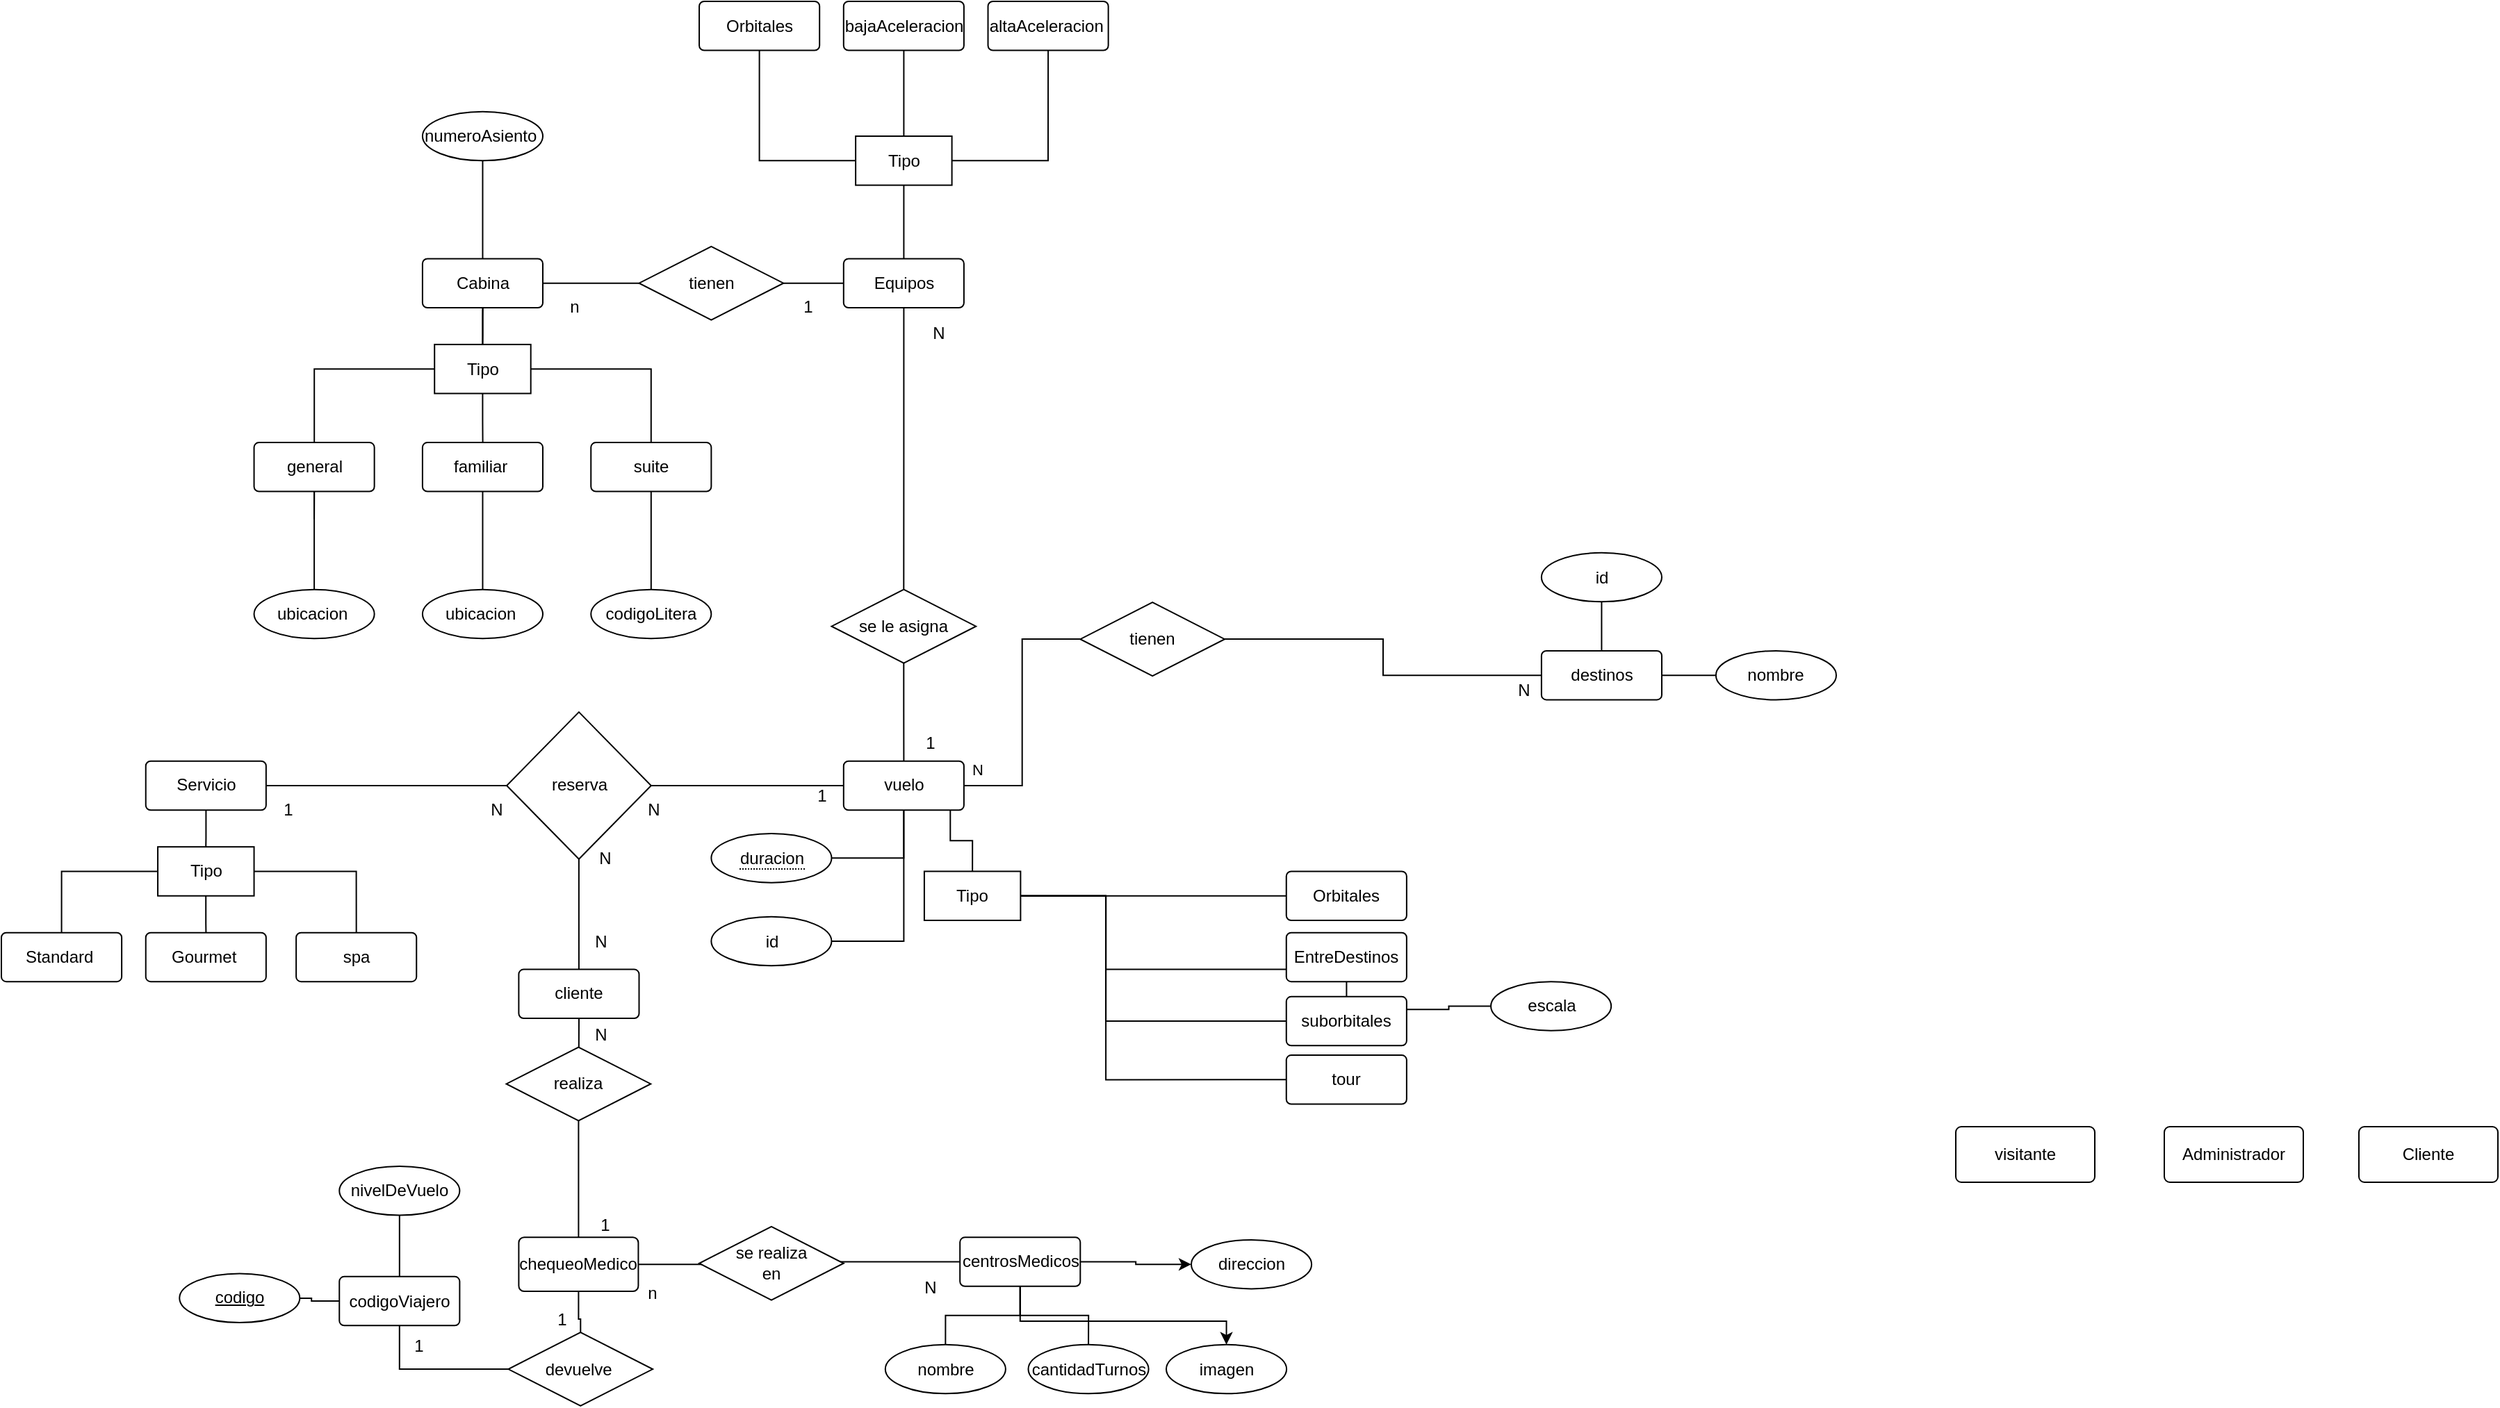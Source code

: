 <mxfile version="15.4.0" type="device" pages="2"><diagram id="vsHXQxv7kHNjlC5FjtWA" name="DER"><mxGraphModel dx="2786" dy="1916" grid="1" gridSize="10" guides="1" tooltips="1" connect="1" arrows="1" fold="1" page="1" pageScale="1" pageWidth="850" pageHeight="1100" math="0" shadow="0"><root><mxCell id="0"/><mxCell id="1" parent="0"/><mxCell id="ZgPAx6OOPj1dVpzJJ2Iv-147" value="" style="group" parent="1" vertex="1" connectable="0"><mxGeometry x="-1086" y="-1090" width="1320" height="1010.98" as="geometry"/></mxCell><mxCell id="GvcpjSRphl_7P4JvngsX-12" value="chequeoMedico" style="rounded=1;arcSize=10;whiteSpace=wrap;html=1;align=center;" parent="ZgPAx6OOPj1dVpzJJ2Iv-147" vertex="1"><mxGeometry x="372.2" y="889.639" width="86.013" height="38.906" as="geometry"/></mxCell><mxCell id="ZgPAx6OOPj1dVpzJJ2Iv-111" style="edgeStyle=orthogonalEdgeStyle;rounded=0;orthogonalLoop=1;jettySize=auto;html=1;entryX=1;entryY=0.5;entryDx=0;entryDy=0;endArrow=none;endFill=0;" parent="ZgPAx6OOPj1dVpzJJ2Iv-147" source="GvcpjSRphl_7P4JvngsX-13" target="GvcpjSRphl_7P4JvngsX-12" edge="1"><mxGeometry y="62.365" as="geometry"/></mxCell><mxCell id="FrlxWMnYt9ofsfjpKhjb-3" style="edgeStyle=orthogonalEdgeStyle;rounded=0;orthogonalLoop=1;jettySize=auto;html=1;entryX=0;entryY=0.5;entryDx=0;entryDy=0;" edge="1" parent="ZgPAx6OOPj1dVpzJJ2Iv-147" source="GvcpjSRphl_7P4JvngsX-13" target="FrlxWMnYt9ofsfjpKhjb-2"><mxGeometry relative="1" as="geometry"/></mxCell><mxCell id="FrlxWMnYt9ofsfjpKhjb-4" style="edgeStyle=orthogonalEdgeStyle;rounded=0;orthogonalLoop=1;jettySize=auto;html=1;entryX=0.5;entryY=0;entryDx=0;entryDy=0;" edge="1" parent="ZgPAx6OOPj1dVpzJJ2Iv-147" source="GvcpjSRphl_7P4JvngsX-13" target="FrlxWMnYt9ofsfjpKhjb-1"><mxGeometry relative="1" as="geometry"><Array as="points"><mxPoint x="733" y="950"/><mxPoint x="881" y="950"/></Array></mxGeometry></mxCell><mxCell id="GvcpjSRphl_7P4JvngsX-13" value="centrosMedicos" style="rounded=1;arcSize=10;whiteSpace=wrap;html=1;align=center;" parent="ZgPAx6OOPj1dVpzJJ2Iv-147" vertex="1"><mxGeometry x="689.604" y="889.635" width="86.557" height="35.28" as="geometry"/></mxCell><mxCell id="GvcpjSRphl_7P4JvngsX-53" value="" style="group" parent="ZgPAx6OOPj1dVpzJJ2Iv-147" vertex="1" connectable="0"><mxGeometry x="445.77" y="299.879" width="434.257" height="211.679" as="geometry"/></mxCell><mxCell id="ZgPAx6OOPj1dVpzJJ2Iv-71" value="se le asigna" style="shape=rhombus;perimeter=rhombusPerimeter;whiteSpace=wrap;html=1;align=center;" parent="GvcpjSRphl_7P4JvngsX-53" vertex="1"><mxGeometry x="151.475" y="123.48" width="103.869" height="52.92" as="geometry"/></mxCell><mxCell id="ZgPAx6OOPj1dVpzJJ2Iv-43" value="tienen" style="shape=rhombus;perimeter=rhombusPerimeter;whiteSpace=wrap;html=1;align=center;" parent="GvcpjSRphl_7P4JvngsX-53" vertex="1"><mxGeometry x="330.388" y="132.727" width="103.869" height="52.92" as="geometry"/></mxCell><mxCell id="GvcpjSRphl_7P4JvngsX-65" value="" style="group" parent="ZgPAx6OOPj1dVpzJJ2Iv-147" vertex="1" connectable="0"><mxGeometry x="181.77" y="185.219" width="380.852" height="167.579" as="geometry"/></mxCell><mxCell id="GvcpjSRphl_7P4JvngsX-54" value="Cabina" style="rounded=1;arcSize=10;whiteSpace=wrap;html=1;align=center;" parent="GvcpjSRphl_7P4JvngsX-65" vertex="1"><mxGeometry x="121.18" width="86.557" height="35.28" as="geometry"/></mxCell><mxCell id="GvcpjSRphl_7P4JvngsX-55" value="suite" style="rounded=1;arcSize=10;whiteSpace=wrap;html=1;align=center;" parent="GvcpjSRphl_7P4JvngsX-65" vertex="1"><mxGeometry x="242.361" y="132.3" width="86.557" height="35.28" as="geometry"/></mxCell><mxCell id="GvcpjSRphl_7P4JvngsX-56" value="familiar&amp;nbsp;" style="rounded=1;arcSize=10;whiteSpace=wrap;html=1;align=center;" parent="GvcpjSRphl_7P4JvngsX-65" vertex="1"><mxGeometry x="121.18" y="132.3" width="86.557" height="35.28" as="geometry"/></mxCell><mxCell id="GvcpjSRphl_7P4JvngsX-57" value="general" style="rounded=1;arcSize=10;whiteSpace=wrap;html=1;align=center;" parent="GvcpjSRphl_7P4JvngsX-65" vertex="1"><mxGeometry y="132.3" width="86.557" height="35.28" as="geometry"/></mxCell><mxCell id="GvcpjSRphl_7P4JvngsX-62" style="edgeStyle=orthogonalEdgeStyle;rounded=0;orthogonalLoop=1;jettySize=auto;html=1;endArrow=none;endFill=0;" parent="GvcpjSRphl_7P4JvngsX-65" source="GvcpjSRphl_7P4JvngsX-60" target="GvcpjSRphl_7P4JvngsX-55" edge="1"><mxGeometry relative="1" as="geometry"/></mxCell><mxCell id="GvcpjSRphl_7P4JvngsX-63" value="" style="edgeStyle=orthogonalEdgeStyle;rounded=0;orthogonalLoop=1;jettySize=auto;html=1;endArrow=none;endFill=0;" parent="GvcpjSRphl_7P4JvngsX-65" source="GvcpjSRphl_7P4JvngsX-60" target="GvcpjSRphl_7P4JvngsX-56" edge="1"><mxGeometry relative="1" as="geometry"/></mxCell><mxCell id="GvcpjSRphl_7P4JvngsX-64" style="edgeStyle=orthogonalEdgeStyle;rounded=0;orthogonalLoop=1;jettySize=auto;html=1;endArrow=none;endFill=0;" parent="GvcpjSRphl_7P4JvngsX-65" source="GvcpjSRphl_7P4JvngsX-60" target="GvcpjSRphl_7P4JvngsX-57" edge="1"><mxGeometry relative="1" as="geometry"/></mxCell><mxCell id="ZgPAx6OOPj1dVpzJJ2Iv-63" value="" style="edgeStyle=orthogonalEdgeStyle;rounded=0;orthogonalLoop=1;jettySize=auto;html=1;endArrow=none;endFill=0;" parent="GvcpjSRphl_7P4JvngsX-65" source="GvcpjSRphl_7P4JvngsX-60" target="GvcpjSRphl_7P4JvngsX-54" edge="1"><mxGeometry relative="1" as="geometry"/></mxCell><mxCell id="GvcpjSRphl_7P4JvngsX-60" value="Tipo" style="whiteSpace=wrap;html=1;align=center;" parent="GvcpjSRphl_7P4JvngsX-65" vertex="1"><mxGeometry x="129.836" y="61.74" width="69.246" height="35.28" as="geometry"/></mxCell><mxCell id="GvcpjSRphl_7P4JvngsX-61" value="" style="edgeStyle=orthogonalEdgeStyle;rounded=0;orthogonalLoop=1;jettySize=auto;html=1;endArrow=none;endFill=0;" parent="GvcpjSRphl_7P4JvngsX-65" source="GvcpjSRphl_7P4JvngsX-54" target="GvcpjSRphl_7P4JvngsX-60" edge="1"><mxGeometry relative="1" as="geometry"/></mxCell><mxCell id="ZgPAx6OOPj1dVpzJJ2Iv-55" style="edgeStyle=orthogonalEdgeStyle;rounded=0;orthogonalLoop=1;jettySize=auto;html=1;exitX=0.5;exitY=1;exitDx=0;exitDy=0;endArrow=none;endFill=0;" parent="GvcpjSRphl_7P4JvngsX-65" source="GvcpjSRphl_7P4JvngsX-57" target="GvcpjSRphl_7P4JvngsX-57" edge="1"><mxGeometry relative="1" as="geometry"/></mxCell><mxCell id="ZgPAx6OOPj1dVpzJJ2Iv-116" value="" style="edgeStyle=orthogonalEdgeStyle;rounded=0;orthogonalLoop=1;jettySize=auto;html=1;endArrow=none;endFill=0;" parent="GvcpjSRphl_7P4JvngsX-65" source="ZgPAx6OOPj1dVpzJJ2Iv-53" target="GvcpjSRphl_7P4JvngsX-54" edge="1"><mxGeometry relative="1" as="geometry"/></mxCell><mxCell id="ZgPAx6OOPj1dVpzJJ2Iv-53" value="tienen" style="shape=rhombus;perimeter=rhombusPerimeter;whiteSpace=wrap;html=1;align=center;" parent="GvcpjSRphl_7P4JvngsX-65" vertex="1"><mxGeometry x="276.984" y="-8.82" width="103.869" height="52.92" as="geometry"/></mxCell><mxCell id="GvcpjSRphl_7P4JvngsX-79" value="" style="group" parent="ZgPAx6OOPj1dVpzJJ2Iv-147" vertex="1" connectable="0"><mxGeometry y="546.838" width="298.623" height="158.759" as="geometry"/></mxCell><mxCell id="GvcpjSRphl_7P4JvngsX-72" value="spa" style="rounded=1;arcSize=10;whiteSpace=wrap;html=1;align=center;" parent="GvcpjSRphl_7P4JvngsX-79" vertex="1"><mxGeometry x="212.066" y="123.48" width="86.557" height="35.28" as="geometry"/></mxCell><mxCell id="GvcpjSRphl_7P4JvngsX-78" value="" style="group" parent="GvcpjSRphl_7P4JvngsX-79" vertex="1" connectable="0"><mxGeometry width="190.426" height="158.759" as="geometry"/></mxCell><mxCell id="GvcpjSRphl_7P4JvngsX-69" value="Servicio" style="rounded=1;arcSize=10;whiteSpace=wrap;html=1;align=center;" parent="GvcpjSRphl_7P4JvngsX-78" vertex="1"><mxGeometry x="103.869" width="86.557" height="35.28" as="geometry"/></mxCell><mxCell id="GvcpjSRphl_7P4JvngsX-70" value="Standard&amp;nbsp;" style="rounded=1;arcSize=10;whiteSpace=wrap;html=1;align=center;" parent="GvcpjSRphl_7P4JvngsX-78" vertex="1"><mxGeometry y="123.48" width="86.557" height="35.28" as="geometry"/></mxCell><mxCell id="GvcpjSRphl_7P4JvngsX-71" value="Gourmet&amp;nbsp;" style="rounded=1;arcSize=10;whiteSpace=wrap;html=1;align=center;" parent="GvcpjSRphl_7P4JvngsX-78" vertex="1"><mxGeometry x="103.869" y="123.48" width="86.557" height="35.28" as="geometry"/></mxCell><mxCell id="GvcpjSRphl_7P4JvngsX-75" value="" style="edgeStyle=orthogonalEdgeStyle;rounded=0;orthogonalLoop=1;jettySize=auto;html=1;endArrow=none;endFill=0;" parent="GvcpjSRphl_7P4JvngsX-78" source="GvcpjSRphl_7P4JvngsX-73" target="GvcpjSRphl_7P4JvngsX-71" edge="1"><mxGeometry relative="1" as="geometry"/></mxCell><mxCell id="GvcpjSRphl_7P4JvngsX-77" style="edgeStyle=orthogonalEdgeStyle;rounded=0;orthogonalLoop=1;jettySize=auto;html=1;entryX=0.5;entryY=0;entryDx=0;entryDy=0;endArrow=none;endFill=0;" parent="GvcpjSRphl_7P4JvngsX-78" source="GvcpjSRphl_7P4JvngsX-73" target="GvcpjSRphl_7P4JvngsX-70" edge="1"><mxGeometry relative="1" as="geometry"/></mxCell><mxCell id="GvcpjSRphl_7P4JvngsX-73" value="Tipo" style="whiteSpace=wrap;html=1;align=center;" parent="GvcpjSRphl_7P4JvngsX-78" vertex="1"><mxGeometry x="112.525" y="61.74" width="69.246" height="35.28" as="geometry"/></mxCell><mxCell id="GvcpjSRphl_7P4JvngsX-74" value="" style="edgeStyle=orthogonalEdgeStyle;rounded=0;orthogonalLoop=1;jettySize=auto;html=1;endArrow=none;endFill=0;" parent="GvcpjSRphl_7P4JvngsX-78" source="GvcpjSRphl_7P4JvngsX-69" target="GvcpjSRphl_7P4JvngsX-73" edge="1"><mxGeometry relative="1" as="geometry"/></mxCell><mxCell id="GvcpjSRphl_7P4JvngsX-76" style="edgeStyle=orthogonalEdgeStyle;rounded=0;orthogonalLoop=1;jettySize=auto;html=1;entryX=0.5;entryY=0;entryDx=0;entryDy=0;endArrow=none;endFill=0;" parent="GvcpjSRphl_7P4JvngsX-79" source="GvcpjSRphl_7P4JvngsX-73" target="GvcpjSRphl_7P4JvngsX-72" edge="1"><mxGeometry relative="1" as="geometry"/></mxCell><mxCell id="ZgPAx6OOPj1dVpzJJ2Iv-5" value="cliente" style="rounded=1;arcSize=10;whiteSpace=wrap;html=1;align=center;" parent="ZgPAx6OOPj1dVpzJJ2Iv-147" vertex="1"><mxGeometry x="372.197" y="696.779" width="86.557" height="35.28" as="geometry"/></mxCell><mxCell id="ZgPAx6OOPj1dVpzJJ2Iv-39" value="" style="edgeStyle=orthogonalEdgeStyle;rounded=0;orthogonalLoop=1;jettySize=auto;html=1;endArrow=none;endFill=0;" parent="ZgPAx6OOPj1dVpzJJ2Iv-147" source="GvcpjSRphl_7P4JvngsX-12" target="ZgPAx6OOPj1dVpzJJ2Iv-5" edge="1"><mxGeometry as="geometry"/></mxCell><mxCell id="ZgPAx6OOPj1dVpzJJ2Iv-13" value="se realiza&lt;br&gt;en" style="shape=rhombus;perimeter=rhombusPerimeter;whiteSpace=wrap;html=1;align=center;" parent="ZgPAx6OOPj1dVpzJJ2Iv-147" vertex="1"><mxGeometry x="502.03" y="881.911" width="103.869" height="52.92" as="geometry"/></mxCell><mxCell id="ZgPAx6OOPj1dVpzJJ2Iv-21" value="codigoViajero" style="rounded=1;arcSize=10;whiteSpace=wrap;html=1;align=center;" parent="ZgPAx6OOPj1dVpzJJ2Iv-147" vertex="1"><mxGeometry x="243.13" y="917.901" width="86.557" height="35.28" as="geometry"/></mxCell><mxCell id="ZgPAx6OOPj1dVpzJJ2Iv-30" value="" style="edgeStyle=orthogonalEdgeStyle;rounded=0;orthogonalLoop=1;jettySize=auto;html=1;endArrow=none;endFill=0;" parent="ZgPAx6OOPj1dVpzJJ2Iv-147" source="ZgPAx6OOPj1dVpzJJ2Iv-22" target="ZgPAx6OOPj1dVpzJJ2Iv-21" edge="1"><mxGeometry y="62.365" as="geometry"/></mxCell><mxCell id="ZgPAx6OOPj1dVpzJJ2Iv-22" value="devuelve&amp;nbsp;" style="shape=rhombus;perimeter=rhombusPerimeter;whiteSpace=wrap;html=1;align=center;" parent="ZgPAx6OOPj1dVpzJJ2Iv-147" vertex="1"><mxGeometry x="364.701" y="958.06" width="103.869" height="52.92" as="geometry"/></mxCell><mxCell id="ZgPAx6OOPj1dVpzJJ2Iv-31" value="" style="edgeStyle=orthogonalEdgeStyle;rounded=0;orthogonalLoop=1;jettySize=auto;html=1;endArrow=none;endFill=0;" parent="ZgPAx6OOPj1dVpzJJ2Iv-147" source="GvcpjSRphl_7P4JvngsX-12" target="ZgPAx6OOPj1dVpzJJ2Iv-22" edge="1"><mxGeometry y="62.365" as="geometry"/></mxCell><mxCell id="ZgPAx6OOPj1dVpzJJ2Iv-23" value="codigo" style="ellipse;whiteSpace=wrap;html=1;align=center;fontStyle=4;" parent="ZgPAx6OOPj1dVpzJJ2Iv-147" vertex="1"><mxGeometry x="128.112" y="915.776" width="86.557" height="35.28" as="geometry"/></mxCell><mxCell id="ZgPAx6OOPj1dVpzJJ2Iv-25" value="" style="edgeStyle=orthogonalEdgeStyle;rounded=0;orthogonalLoop=1;jettySize=auto;html=1;endArrow=none;endFill=0;" parent="ZgPAx6OOPj1dVpzJJ2Iv-147" source="ZgPAx6OOPj1dVpzJJ2Iv-21" target="ZgPAx6OOPj1dVpzJJ2Iv-23" edge="1"><mxGeometry y="62.365" as="geometry"/></mxCell><mxCell id="ZgPAx6OOPj1dVpzJJ2Iv-24" value="nivelDeVuelo" style="ellipse;whiteSpace=wrap;html=1;align=center;" parent="ZgPAx6OOPj1dVpzJJ2Iv-147" vertex="1"><mxGeometry x="243.13" y="838.523" width="86.557" height="35.28" as="geometry"/></mxCell><mxCell id="ZgPAx6OOPj1dVpzJJ2Iv-26" value="" style="edgeStyle=orthogonalEdgeStyle;rounded=0;orthogonalLoop=1;jettySize=auto;html=1;endArrow=none;endFill=0;" parent="ZgPAx6OOPj1dVpzJJ2Iv-147" source="ZgPAx6OOPj1dVpzJJ2Iv-21" target="ZgPAx6OOPj1dVpzJJ2Iv-24" edge="1"><mxGeometry y="62.365" as="geometry"/></mxCell><mxCell id="ZgPAx6OOPj1dVpzJJ2Iv-27" value="cantidadTurnos" style="ellipse;whiteSpace=wrap;html=1;align=center;" parent="ZgPAx6OOPj1dVpzJJ2Iv-147" vertex="1"><mxGeometry x="738.755" y="966.884" width="86.557" height="35.28" as="geometry"/></mxCell><mxCell id="FrlxWMnYt9ofsfjpKhjb-1" value="imagen" style="ellipse;whiteSpace=wrap;html=1;align=center;" vertex="1" parent="ZgPAx6OOPj1dVpzJJ2Iv-147"><mxGeometry x="838.005" y="966.884" width="86.557" height="35.28" as="geometry"/></mxCell><mxCell id="ZgPAx6OOPj1dVpzJJ2Iv-109" value="" style="edgeStyle=orthogonalEdgeStyle;rounded=0;orthogonalLoop=1;jettySize=auto;html=1;endArrow=none;endFill=0;" parent="ZgPAx6OOPj1dVpzJJ2Iv-147" source="GvcpjSRphl_7P4JvngsX-13" target="ZgPAx6OOPj1dVpzJJ2Iv-27" edge="1"><mxGeometry x="31.766" y="118.356" as="geometry"/></mxCell><mxCell id="ZgPAx6OOPj1dVpzJJ2Iv-29" style="edgeStyle=orthogonalEdgeStyle;rounded=0;orthogonalLoop=1;jettySize=auto;html=1;exitX=0.5;exitY=1;exitDx=0;exitDy=0;endArrow=none;endFill=0;" parent="ZgPAx6OOPj1dVpzJJ2Iv-147" edge="1"><mxGeometry x="31.766" y="118.356" as="geometry"><mxPoint x="819.438" y="850.414" as="sourcePoint"/><mxPoint x="819.438" y="850.414" as="targetPoint"/></mxGeometry></mxCell><mxCell id="ZgPAx6OOPj1dVpzJJ2Iv-36" value="escala" style="ellipse;whiteSpace=wrap;html=1;align=center;" parent="ZgPAx6OOPj1dVpzJJ2Iv-147" vertex="1"><mxGeometry x="1071.534" y="705.602" width="86.557" height="35.28" as="geometry"/></mxCell><mxCell id="ZgPAx6OOPj1dVpzJJ2Iv-40" value="destinos" style="rounded=1;arcSize=10;whiteSpace=wrap;html=1;align=center;" parent="ZgPAx6OOPj1dVpzJJ2Iv-147" vertex="1"><mxGeometry x="1107.934" y="467.458" width="86.557" height="35.28" as="geometry"/></mxCell><mxCell id="ZgPAx6OOPj1dVpzJJ2Iv-46" value="" style="edgeStyle=orthogonalEdgeStyle;rounded=0;orthogonalLoop=1;jettySize=auto;html=1;endArrow=none;endFill=0;" parent="ZgPAx6OOPj1dVpzJJ2Iv-147" source="ZgPAx6OOPj1dVpzJJ2Iv-41" target="ZgPAx6OOPj1dVpzJJ2Iv-40" edge="1"><mxGeometry as="geometry"/></mxCell><mxCell id="ZgPAx6OOPj1dVpzJJ2Iv-41" value="id" style="ellipse;whiteSpace=wrap;html=1;align=center;" parent="ZgPAx6OOPj1dVpzJJ2Iv-147" vertex="1"><mxGeometry x="1107.934" y="396.899" width="86.557" height="35.28" as="geometry"/></mxCell><mxCell id="ZgPAx6OOPj1dVpzJJ2Iv-42" value="nombre" style="ellipse;whiteSpace=wrap;html=1;align=center;" parent="ZgPAx6OOPj1dVpzJJ2Iv-147" vertex="1"><mxGeometry x="1233.443" y="467.458" width="86.557" height="35.28" as="geometry"/></mxCell><mxCell id="ZgPAx6OOPj1dVpzJJ2Iv-45" value="" style="edgeStyle=orthogonalEdgeStyle;rounded=0;orthogonalLoop=1;jettySize=auto;html=1;endArrow=none;endFill=0;" parent="ZgPAx6OOPj1dVpzJJ2Iv-147" source="ZgPAx6OOPj1dVpzJJ2Iv-40" target="ZgPAx6OOPj1dVpzJJ2Iv-42" edge="1"><mxGeometry as="geometry"/></mxCell><mxCell id="ZgPAx6OOPj1dVpzJJ2Iv-44" value="" style="edgeStyle=orthogonalEdgeStyle;rounded=0;orthogonalLoop=1;jettySize=auto;html=1;endArrow=none;endFill=0;" parent="ZgPAx6OOPj1dVpzJJ2Iv-147" source="ZgPAx6OOPj1dVpzJJ2Iv-43" target="ZgPAx6OOPj1dVpzJJ2Iv-40" edge="1"><mxGeometry as="geometry"/></mxCell><mxCell id="ZgPAx6OOPj1dVpzJJ2Iv-50" value="id" style="ellipse;whiteSpace=wrap;html=1;align=center;" parent="ZgPAx6OOPj1dVpzJJ2Iv-147" vertex="1"><mxGeometry x="510.682" y="658.903" width="86.557" height="35.28" as="geometry"/></mxCell><mxCell id="ZgPAx6OOPj1dVpzJJ2Iv-54" value="" style="edgeStyle=orthogonalEdgeStyle;rounded=0;orthogonalLoop=1;jettySize=auto;html=1;entryX=1;entryY=0.5;entryDx=0;entryDy=0;endArrow=none;endFill=0;" parent="ZgPAx6OOPj1dVpzJJ2Iv-147" source="GvcpjSRphl_7P4JvngsX-19" target="ZgPAx6OOPj1dVpzJJ2Iv-53" edge="1"><mxGeometry as="geometry"><mxPoint x="385.18" y="582.118" as="sourcePoint"/><mxPoint x="73.574" y="582.118" as="targetPoint"/></mxGeometry></mxCell><mxCell id="ZgPAx6OOPj1dVpzJJ2Iv-58" value="" style="edgeStyle=orthogonalEdgeStyle;rounded=0;orthogonalLoop=1;jettySize=auto;html=1;endArrow=none;endFill=0;" parent="ZgPAx6OOPj1dVpzJJ2Iv-147" source="ZgPAx6OOPj1dVpzJJ2Iv-57" target="GvcpjSRphl_7P4JvngsX-57" edge="1"><mxGeometry as="geometry"/></mxCell><mxCell id="ZgPAx6OOPj1dVpzJJ2Iv-57" value="ubicacion&amp;nbsp;" style="ellipse;whiteSpace=wrap;html=1;align=center;" parent="ZgPAx6OOPj1dVpzJJ2Iv-147" vertex="1"><mxGeometry x="181.77" y="423.359" width="86.557" height="35.28" as="geometry"/></mxCell><mxCell id="ZgPAx6OOPj1dVpzJJ2Iv-59" value="ubicacion&amp;nbsp;" style="ellipse;whiteSpace=wrap;html=1;align=center;" parent="ZgPAx6OOPj1dVpzJJ2Iv-147" vertex="1"><mxGeometry x="302.951" y="423.359" width="86.557" height="35.28" as="geometry"/></mxCell><mxCell id="ZgPAx6OOPj1dVpzJJ2Iv-60" value="" style="edgeStyle=orthogonalEdgeStyle;rounded=0;orthogonalLoop=1;jettySize=auto;html=1;endArrow=none;endFill=0;" parent="ZgPAx6OOPj1dVpzJJ2Iv-147" source="GvcpjSRphl_7P4JvngsX-56" target="ZgPAx6OOPj1dVpzJJ2Iv-59" edge="1"><mxGeometry as="geometry"/></mxCell><mxCell id="ZgPAx6OOPj1dVpzJJ2Iv-61" value="codigoLitera" style="ellipse;whiteSpace=wrap;html=1;align=center;" parent="ZgPAx6OOPj1dVpzJJ2Iv-147" vertex="1"><mxGeometry x="424.131" y="423.359" width="86.557" height="35.28" as="geometry"/></mxCell><mxCell id="ZgPAx6OOPj1dVpzJJ2Iv-62" value="" style="edgeStyle=orthogonalEdgeStyle;rounded=0;orthogonalLoop=1;jettySize=auto;html=1;endArrow=none;endFill=0;" parent="ZgPAx6OOPj1dVpzJJ2Iv-147" source="GvcpjSRphl_7P4JvngsX-55" target="ZgPAx6OOPj1dVpzJJ2Iv-61" edge="1"><mxGeometry as="geometry"/></mxCell><mxCell id="ZgPAx6OOPj1dVpzJJ2Iv-64" value="numeroAsiento&amp;nbsp;" style="ellipse;whiteSpace=wrap;html=1;align=center;" parent="ZgPAx6OOPj1dVpzJJ2Iv-147" vertex="1"><mxGeometry x="302.951" y="79.38" width="86.557" height="35.28" as="geometry"/></mxCell><mxCell id="ZgPAx6OOPj1dVpzJJ2Iv-65" value="" style="edgeStyle=orthogonalEdgeStyle;rounded=0;orthogonalLoop=1;jettySize=auto;html=1;endArrow=none;endFill=0;" parent="ZgPAx6OOPj1dVpzJJ2Iv-147" source="GvcpjSRphl_7P4JvngsX-54" target="ZgPAx6OOPj1dVpzJJ2Iv-64" edge="1"><mxGeometry as="geometry"/></mxCell><mxCell id="ZgPAx6OOPj1dVpzJJ2Iv-107" style="edgeStyle=orthogonalEdgeStyle;rounded=0;orthogonalLoop=1;jettySize=auto;html=1;endArrow=none;endFill=0;" parent="ZgPAx6OOPj1dVpzJJ2Iv-147" source="ZgPAx6OOPj1dVpzJJ2Iv-68" target="GvcpjSRphl_7P4JvngsX-69" edge="1"><mxGeometry as="geometry"/></mxCell><mxCell id="ZgPAx6OOPj1dVpzJJ2Iv-112" style="edgeStyle=orthogonalEdgeStyle;rounded=0;orthogonalLoop=1;jettySize=auto;html=1;entryX=0.5;entryY=0;entryDx=0;entryDy=0;endArrow=none;endFill=0;" parent="ZgPAx6OOPj1dVpzJJ2Iv-147" source="ZgPAx6OOPj1dVpzJJ2Iv-68" target="ZgPAx6OOPj1dVpzJJ2Iv-5" edge="1"><mxGeometry as="geometry"/></mxCell><mxCell id="ZgPAx6OOPj1dVpzJJ2Iv-68" value="reserva" style="shape=rhombus;perimeter=rhombusPerimeter;whiteSpace=wrap;html=1;align=center;rotation=0;" parent="ZgPAx6OOPj1dVpzJJ2Iv-147" vertex="1"><mxGeometry x="363.541" y="511.558" width="103.869" height="105.84" as="geometry"/></mxCell><mxCell id="ZgPAx6OOPj1dVpzJJ2Iv-48" value="&lt;span style=&quot;border-bottom: 1px dotted&quot;&gt;duracion&lt;/span&gt;" style="ellipse;whiteSpace=wrap;html=1;align=center;" parent="ZgPAx6OOPj1dVpzJJ2Iv-147" vertex="1"><mxGeometry x="510.688" y="599.047" width="86.557" height="35.28" as="geometry"/></mxCell><mxCell id="GvcpjSRphl_7P4JvngsX-3" value="EntreDestinos" style="rounded=1;arcSize=10;whiteSpace=wrap;html=1;align=center;" parent="ZgPAx6OOPj1dVpzJJ2Iv-147" vertex="1"><mxGeometry x="924.386" y="670.322" width="86.557" height="35.28" as="geometry"/></mxCell><mxCell id="ZgPAx6OOPj1dVpzJJ2Iv-91" value="" style="edgeStyle=orthogonalEdgeStyle;rounded=0;orthogonalLoop=1;jettySize=auto;html=1;endArrow=none;endFill=0;" parent="ZgPAx6OOPj1dVpzJJ2Iv-147" source="ZgPAx6OOPj1dVpzJJ2Iv-36" target="GvcpjSRphl_7P4JvngsX-3" edge="1"><mxGeometry x="-140.269" y="79.384" as="geometry"/></mxCell><mxCell id="GvcpjSRphl_7P4JvngsX-4" value="suborbitales" style="rounded=1;arcSize=10;whiteSpace=wrap;html=1;align=center;" parent="ZgPAx6OOPj1dVpzJJ2Iv-147" vertex="1"><mxGeometry x="924.386" y="716.397" width="86.557" height="35.28" as="geometry"/></mxCell><mxCell id="GvcpjSRphl_7P4JvngsX-5" value="Orbitales" style="rounded=1;arcSize=10;whiteSpace=wrap;html=1;align=center;" parent="ZgPAx6OOPj1dVpzJJ2Iv-147" vertex="1"><mxGeometry x="924.386" y="626.222" width="86.557" height="35.28" as="geometry"/></mxCell><mxCell id="ZgPAx6OOPj1dVpzJJ2Iv-105" style="edgeStyle=orthogonalEdgeStyle;rounded=0;orthogonalLoop=1;jettySize=auto;html=1;entryX=1;entryY=0.5;entryDx=0;entryDy=0;endArrow=none;endFill=0;" parent="ZgPAx6OOPj1dVpzJJ2Iv-147" source="GvcpjSRphl_7P4JvngsX-8" target="ZgPAx6OOPj1dVpzJJ2Iv-68" edge="1"><mxGeometry as="geometry"/></mxCell><mxCell id="GvcpjSRphl_7P4JvngsX-8" value="vuelo" style="rounded=1;arcSize=10;whiteSpace=wrap;html=1;align=center;" parent="ZgPAx6OOPj1dVpzJJ2Iv-147" vertex="1"><mxGeometry x="605.902" y="546.838" width="86.557" height="35.28" as="geometry"/></mxCell><mxCell id="ZgPAx6OOPj1dVpzJJ2Iv-92" style="edgeStyle=orthogonalEdgeStyle;rounded=0;orthogonalLoop=1;jettySize=auto;html=1;entryX=0;entryY=0.5;entryDx=0;entryDy=0;endArrow=none;endFill=0;" parent="ZgPAx6OOPj1dVpzJJ2Iv-147" source="GvcpjSRphl_7P4JvngsX-50" target="GvcpjSRphl_7P4JvngsX-4" edge="1"><mxGeometry x="-140.269" y="79.384" as="geometry"><Array as="points"><mxPoint x="794.55" y="733.826"/></Array></mxGeometry></mxCell><mxCell id="ZgPAx6OOPj1dVpzJJ2Iv-93" value="" style="edgeStyle=orthogonalEdgeStyle;rounded=0;orthogonalLoop=1;jettySize=auto;html=1;endArrow=none;endFill=0;" parent="ZgPAx6OOPj1dVpzJJ2Iv-147" source="GvcpjSRphl_7P4JvngsX-50" target="GvcpjSRphl_7P4JvngsX-5" edge="1"><mxGeometry x="-140.269" y="79.384" as="geometry"/></mxCell><mxCell id="GvcpjSRphl_7P4JvngsX-50" value="Tipo" style="whiteSpace=wrap;html=1;align=center;" parent="ZgPAx6OOPj1dVpzJJ2Iv-147" vertex="1"><mxGeometry x="663.946" y="626.222" width="69.246" height="35.28" as="geometry"/></mxCell><mxCell id="GvcpjSRphl_7P4JvngsX-46" style="edgeStyle=orthogonalEdgeStyle;rounded=0;orthogonalLoop=1;jettySize=auto;html=1;endArrow=none;endFill=0;startArrow=none;" parent="ZgPAx6OOPj1dVpzJJ2Iv-147" source="GvcpjSRphl_7P4JvngsX-50" target="GvcpjSRphl_7P4JvngsX-3" edge="1"><mxGeometry x="560.845" y="546.842" as="geometry"><mxPoint x="725.304" y="582.122" as="sourcePoint"/><Array as="points"><mxPoint x="794.55" y="696.782"/></Array></mxGeometry></mxCell><mxCell id="ZgPAx6OOPj1dVpzJJ2Iv-139" style="edgeStyle=orthogonalEdgeStyle;rounded=0;orthogonalLoop=1;jettySize=auto;html=1;entryX=0.5;entryY=1;entryDx=0;entryDy=0;endArrow=none;endFill=0;" parent="ZgPAx6OOPj1dVpzJJ2Iv-147" source="ZgPAx6OOPj1dVpzJJ2Iv-50" target="GvcpjSRphl_7P4JvngsX-8" edge="1"><mxGeometry relative="1" as="geometry"><Array as="points"><mxPoint x="648.98" y="676.539"/></Array></mxGeometry></mxCell><mxCell id="ZgPAx6OOPj1dVpzJJ2Iv-89" value="" style="edgeStyle=orthogonalEdgeStyle;rounded=0;orthogonalLoop=1;jettySize=auto;html=1;endArrow=none;endFill=0;" parent="ZgPAx6OOPj1dVpzJJ2Iv-147" source="ZgPAx6OOPj1dVpzJJ2Iv-71" target="GvcpjSRphl_7P4JvngsX-8" edge="1"><mxGeometry as="geometry"/></mxCell><mxCell id="ZgPAx6OOPj1dVpzJJ2Iv-97" value="tour" style="rounded=1;arcSize=10;whiteSpace=wrap;html=1;align=center;" parent="ZgPAx6OOPj1dVpzJJ2Iv-147" vertex="1"><mxGeometry x="924.386" y="758.521" width="86.557" height="35.28" as="geometry"/></mxCell><mxCell id="ZgPAx6OOPj1dVpzJJ2Iv-98" style="edgeStyle=orthogonalEdgeStyle;rounded=0;orthogonalLoop=1;jettySize=auto;html=1;entryX=0;entryY=0.5;entryDx=0;entryDy=0;endArrow=none;endFill=0;" parent="ZgPAx6OOPj1dVpzJJ2Iv-147" source="GvcpjSRphl_7P4JvngsX-50" target="ZgPAx6OOPj1dVpzJJ2Iv-97" edge="1"><mxGeometry x="-140.269" y="79.384" as="geometry"><Array as="points"><mxPoint x="794.55" y="776.161"/></Array></mxGeometry></mxCell><mxCell id="GvcpjSRphl_7P4JvngsX-19" value="Equipos" style="rounded=1;arcSize=10;whiteSpace=wrap;html=1;align=center;" parent="ZgPAx6OOPj1dVpzJJ2Iv-147" vertex="1"><mxGeometry x="605.902" y="185.219" width="86.557" height="35.28" as="geometry"/></mxCell><mxCell id="ZgPAx6OOPj1dVpzJJ2Iv-88" value="" style="edgeStyle=orthogonalEdgeStyle;rounded=0;orthogonalLoop=1;jettySize=auto;html=1;endArrow=none;endFill=0;" parent="ZgPAx6OOPj1dVpzJJ2Iv-147" source="GvcpjSRphl_7P4JvngsX-19" target="ZgPAx6OOPj1dVpzJJ2Iv-71" edge="1"><mxGeometry as="geometry"/></mxCell><mxCell id="GvcpjSRphl_7P4JvngsX-22" value="altaAceleracion&amp;nbsp;" style="rounded=1;arcSize=10;whiteSpace=wrap;html=1;align=center;" parent="ZgPAx6OOPj1dVpzJJ2Iv-147" vertex="1"><mxGeometry x="709.77" width="86.557" height="35.28" as="geometry"/></mxCell><mxCell id="GvcpjSRphl_7P4JvngsX-20" value="Orbitales" style="rounded=1;arcSize=10;whiteSpace=wrap;html=1;align=center;" parent="ZgPAx6OOPj1dVpzJJ2Iv-147" vertex="1"><mxGeometry x="502.033" width="86.557" height="35.28" as="geometry"/></mxCell><mxCell id="GvcpjSRphl_7P4JvngsX-21" value="bajaAceleracion" style="rounded=1;arcSize=10;whiteSpace=wrap;html=1;align=center;" parent="ZgPAx6OOPj1dVpzJJ2Iv-147" vertex="1"><mxGeometry x="605.902" width="86.557" height="35.28" as="geometry"/></mxCell><mxCell id="ZgPAx6OOPj1dVpzJJ2Iv-75" style="edgeStyle=orthogonalEdgeStyle;rounded=0;orthogonalLoop=1;jettySize=auto;html=1;entryX=0.5;entryY=1;entryDx=0;entryDy=0;endArrow=none;endFill=0;" parent="ZgPAx6OOPj1dVpzJJ2Iv-147" source="GvcpjSRphl_7P4JvngsX-42" target="GvcpjSRphl_7P4JvngsX-22" edge="1"><mxGeometry as="geometry"/></mxCell><mxCell id="ZgPAx6OOPj1dVpzJJ2Iv-77" style="edgeStyle=orthogonalEdgeStyle;rounded=0;orthogonalLoop=1;jettySize=auto;html=1;entryX=0.5;entryY=1;entryDx=0;entryDy=0;endArrow=none;endFill=0;" parent="ZgPAx6OOPj1dVpzJJ2Iv-147" source="GvcpjSRphl_7P4JvngsX-42" target="GvcpjSRphl_7P4JvngsX-20" edge="1"><mxGeometry as="geometry"/></mxCell><mxCell id="GvcpjSRphl_7P4JvngsX-42" value="Tipo" style="whiteSpace=wrap;html=1;align=center;" parent="ZgPAx6OOPj1dVpzJJ2Iv-147" vertex="1"><mxGeometry x="614.557" y="97.02" width="69.246" height="35.28" as="geometry"/></mxCell><mxCell id="ZgPAx6OOPj1dVpzJJ2Iv-114" value="" style="edgeStyle=orthogonalEdgeStyle;rounded=0;orthogonalLoop=1;jettySize=auto;html=1;endArrow=none;endFill=0;" parent="ZgPAx6OOPj1dVpzJJ2Iv-147" source="GvcpjSRphl_7P4JvngsX-21" target="GvcpjSRphl_7P4JvngsX-42" edge="1"><mxGeometry as="geometry"/></mxCell><mxCell id="ZgPAx6OOPj1dVpzJJ2Iv-73" value="" style="edgeStyle=orthogonalEdgeStyle;rounded=0;orthogonalLoop=1;jettySize=auto;html=1;endArrow=none;endFill=0;" parent="ZgPAx6OOPj1dVpzJJ2Iv-147" source="GvcpjSRphl_7P4JvngsX-19" target="GvcpjSRphl_7P4JvngsX-42" edge="1"><mxGeometry as="geometry"/></mxCell><mxCell id="ZgPAx6OOPj1dVpzJJ2Iv-117" value="N" style="text;html=1;align=center;verticalAlign=middle;resizable=0;points=[];autosize=1;strokeColor=none;fillColor=none;" parent="ZgPAx6OOPj1dVpzJJ2Iv-147" vertex="1"><mxGeometry x="458.756" y="571.885" width="20" height="20" as="geometry"/></mxCell><mxCell id="ZgPAx6OOPj1dVpzJJ2Iv-118" value="N" style="text;html=1;align=center;verticalAlign=middle;resizable=0;points=[];autosize=1;strokeColor=none;fillColor=none;" parent="ZgPAx6OOPj1dVpzJJ2Iv-147" vertex="1"><mxGeometry x="424.128" y="607.16" width="20" height="20" as="geometry"/></mxCell><mxCell id="ZgPAx6OOPj1dVpzJJ2Iv-119" value="N" style="text;html=1;align=center;verticalAlign=middle;resizable=0;points=[];autosize=1;strokeColor=none;fillColor=none;" parent="ZgPAx6OOPj1dVpzJJ2Iv-147" vertex="1"><mxGeometry x="345.998" y="571.723" width="20" height="20" as="geometry"/></mxCell><mxCell id="ZgPAx6OOPj1dVpzJJ2Iv-120" value="1" style="text;html=1;align=center;verticalAlign=middle;resizable=0;points=[];autosize=1;strokeColor=none;fillColor=none;" parent="ZgPAx6OOPj1dVpzJJ2Iv-147" vertex="1"><mxGeometry x="196.377" y="571.723" width="20" height="20" as="geometry"/></mxCell><mxCell id="ZgPAx6OOPj1dVpzJJ2Iv-121" value="1" style="text;html=1;align=center;verticalAlign=middle;resizable=0;points=[];autosize=1;strokeColor=none;fillColor=none;" parent="ZgPAx6OOPj1dVpzJJ2Iv-147" vertex="1"><mxGeometry x="579.78" y="562.194" width="20" height="20" as="geometry"/></mxCell><mxCell id="ZgPAx6OOPj1dVpzJJ2Iv-122" value="1" style="text;html=1;align=center;verticalAlign=middle;resizable=0;points=[];autosize=1;strokeColor=none;fillColor=none;" parent="ZgPAx6OOPj1dVpzJJ2Iv-147" vertex="1"><mxGeometry x="657.835" y="524.079" width="20" height="20" as="geometry"/></mxCell><mxCell id="ZgPAx6OOPj1dVpzJJ2Iv-123" value="N" style="text;html=1;align=center;verticalAlign=middle;resizable=0;points=[];autosize=1;strokeColor=none;fillColor=none;" parent="ZgPAx6OOPj1dVpzJJ2Iv-147" vertex="1"><mxGeometry x="663.942" y="228.689" width="20" height="20" as="geometry"/></mxCell><mxCell id="ZgPAx6OOPj1dVpzJJ2Iv-126" value="1" style="text;html=1;align=center;verticalAlign=middle;resizable=0;points=[];autosize=1;strokeColor=none;fillColor=none;" parent="ZgPAx6OOPj1dVpzJJ2Iv-147" vertex="1"><mxGeometry x="570.429" y="209.632" width="20" height="20" as="geometry"/></mxCell><mxCell id="ZgPAx6OOPj1dVpzJJ2Iv-127" value="n" style="text;html=1;align=center;verticalAlign=middle;resizable=0;points=[];autosize=1;strokeColor=none;fillColor=none;" parent="ZgPAx6OOPj1dVpzJJ2Iv-147" vertex="1"><mxGeometry x="402.105" y="209.632" width="20" height="20" as="geometry"/></mxCell><mxCell id="ZgPAx6OOPj1dVpzJJ2Iv-128" value="N" style="text;html=1;align=center;verticalAlign=middle;resizable=0;points=[];autosize=1;strokeColor=none;fillColor=none;" parent="ZgPAx6OOPj1dVpzJJ2Iv-147" vertex="1"><mxGeometry x="420.808" y="667.01" width="20" height="20" as="geometry"/></mxCell><mxCell id="ZgPAx6OOPj1dVpzJJ2Iv-129" value="N" style="text;html=1;align=center;verticalAlign=middle;resizable=0;points=[];autosize=1;strokeColor=none;fillColor=none;" parent="ZgPAx6OOPj1dVpzJJ2Iv-147" vertex="1"><mxGeometry x="420.808" y="733.711" width="20" height="20" as="geometry"/></mxCell><mxCell id="ZgPAx6OOPj1dVpzJJ2Iv-130" value="1" style="text;html=1;align=center;verticalAlign=middle;resizable=0;points=[];autosize=1;strokeColor=none;fillColor=none;" parent="ZgPAx6OOPj1dVpzJJ2Iv-147" vertex="1"><mxGeometry x="424.128" y="870.582" width="20" height="20" as="geometry"/></mxCell><mxCell id="ZgPAx6OOPj1dVpzJJ2Iv-132" value="realiza" style="shape=rhombus;perimeter=rhombusPerimeter;whiteSpace=wrap;html=1;align=center;" parent="ZgPAx6OOPj1dVpzJJ2Iv-147" vertex="1"><mxGeometry x="363.27" y="752.769" width="103.869" height="52.92" as="geometry"/></mxCell><mxCell id="ZgPAx6OOPj1dVpzJJ2Iv-133" value="1" style="text;html=1;align=center;verticalAlign=middle;resizable=0;points=[];autosize=1;strokeColor=none;fillColor=none;" parent="ZgPAx6OOPj1dVpzJJ2Iv-147" vertex="1"><mxGeometry x="392.754" y="939.007" width="20" height="20" as="geometry"/></mxCell><mxCell id="ZgPAx6OOPj1dVpzJJ2Iv-134" value="1" style="text;html=1;align=center;verticalAlign=middle;resizable=0;points=[];autosize=1;strokeColor=none;fillColor=none;" parent="ZgPAx6OOPj1dVpzJJ2Iv-147" vertex="1"><mxGeometry x="289.89" y="958.065" width="20" height="20" as="geometry"/></mxCell><mxCell id="ZgPAx6OOPj1dVpzJJ2Iv-135" value="n" style="text;html=1;align=center;verticalAlign=middle;resizable=0;points=[];autosize=1;strokeColor=none;fillColor=none;" parent="ZgPAx6OOPj1dVpzJJ2Iv-147" vertex="1"><mxGeometry x="458.213" y="919.95" width="20" height="20" as="geometry"/></mxCell><mxCell id="ZgPAx6OOPj1dVpzJJ2Iv-140" style="edgeStyle=orthogonalEdgeStyle;rounded=0;orthogonalLoop=1;jettySize=auto;html=1;entryX=0.5;entryY=1;entryDx=0;entryDy=0;endArrow=none;endFill=0;" parent="ZgPAx6OOPj1dVpzJJ2Iv-147" source="ZgPAx6OOPj1dVpzJJ2Iv-48" target="GvcpjSRphl_7P4JvngsX-8" edge="1"><mxGeometry relative="1" as="geometry"/></mxCell><mxCell id="ZgPAx6OOPj1dVpzJJ2Iv-137" style="edgeStyle=orthogonalEdgeStyle;rounded=0;orthogonalLoop=1;jettySize=auto;html=1;exitX=0.5;exitY=1;exitDx=0;exitDy=0;endArrow=none;endFill=0;" parent="ZgPAx6OOPj1dVpzJJ2Iv-147" source="GvcpjSRphl_7P4JvngsX-13" target="GvcpjSRphl_7P4JvngsX-13" edge="1"><mxGeometry relative="1" as="geometry"/></mxCell><mxCell id="ZgPAx6OOPj1dVpzJJ2Iv-138" value="N" style="text;html=1;align=center;verticalAlign=middle;resizable=0;points=[];autosize=1;strokeColor=none;fillColor=none;" parent="ZgPAx6OOPj1dVpzJJ2Iv-147" vertex="1"><mxGeometry x="657.835" y="915.776" width="20" height="20" as="geometry"/></mxCell><mxCell id="ZgPAx6OOPj1dVpzJJ2Iv-146" style="edgeStyle=orthogonalEdgeStyle;rounded=0;orthogonalLoop=1;jettySize=auto;html=1;entryX=0.5;entryY=0;entryDx=0;entryDy=0;endArrow=none;endFill=0;" parent="ZgPAx6OOPj1dVpzJJ2Iv-147" source="GvcpjSRphl_7P4JvngsX-8" target="GvcpjSRphl_7P4JvngsX-50" edge="1"><mxGeometry relative="1" as="geometry"><Array as="points"><mxPoint x="682.644" y="604.121"/><mxPoint x="698.541" y="604.121"/></Array></mxGeometry></mxCell><mxCell id="ZgPAx6OOPj1dVpzJJ2Iv-141" style="edgeStyle=orthogonalEdgeStyle;rounded=0;orthogonalLoop=1;jettySize=auto;html=1;entryX=1;entryY=0.5;entryDx=0;entryDy=0;endArrow=none;endFill=0;" parent="ZgPAx6OOPj1dVpzJJ2Iv-147" source="ZgPAx6OOPj1dVpzJJ2Iv-43" target="GvcpjSRphl_7P4JvngsX-8" edge="1"><mxGeometry relative="1" as="geometry"/></mxCell><mxCell id="ZgPAx6OOPj1dVpzJJ2Iv-142" value="N" style="edgeLabel;html=1;align=center;verticalAlign=middle;resizable=0;points=[];" parent="ZgPAx6OOPj1dVpzJJ2Iv-141" vertex="1" connectable="0"><mxGeometry x="0.852" y="-4" relative="1" as="geometry"><mxPoint x="-5" y="-8" as="offset"/></mxGeometry></mxCell><mxCell id="ZgPAx6OOPj1dVpzJJ2Iv-143" value="N" style="text;html=1;align=center;verticalAlign=middle;resizable=0;points=[];autosize=1;strokeColor=none;fillColor=none;" parent="ZgPAx6OOPj1dVpzJJ2Iv-147" vertex="1"><mxGeometry x="1084.75" y="485.965" width="20" height="20" as="geometry"/></mxCell><mxCell id="ZgPAx6OOPj1dVpzJJ2Iv-19" value="nombre" style="ellipse;whiteSpace=wrap;html=1;align=center;" parent="ZgPAx6OOPj1dVpzJJ2Iv-147" vertex="1"><mxGeometry x="635.89" y="966.879" width="86.557" height="35.28" as="geometry"/></mxCell><mxCell id="ZgPAx6OOPj1dVpzJJ2Iv-145" style="edgeStyle=orthogonalEdgeStyle;rounded=0;orthogonalLoop=1;jettySize=auto;html=1;endArrow=none;endFill=0;" parent="ZgPAx6OOPj1dVpzJJ2Iv-147" source="GvcpjSRphl_7P4JvngsX-13" target="ZgPAx6OOPj1dVpzJJ2Iv-19" edge="1"><mxGeometry relative="1" as="geometry"/></mxCell><mxCell id="FrlxWMnYt9ofsfjpKhjb-2" value="direccion" style="ellipse;whiteSpace=wrap;html=1;align=center;" vertex="1" parent="ZgPAx6OOPj1dVpzJJ2Iv-147"><mxGeometry x="856.005" y="891.454" width="86.557" height="35.28" as="geometry"/></mxCell><mxCell id="9GmSukUroKzxp-_hn4rb-2" value="Administrador" style="rounded=1;arcSize=10;whiteSpace=wrap;html=1;align=center;" parent="1" vertex="1"><mxGeometry x="470" y="-280" width="100" height="40" as="geometry"/></mxCell><mxCell id="9GmSukUroKzxp-_hn4rb-3" value="Cliente" style="rounded=1;arcSize=10;whiteSpace=wrap;html=1;align=center;" parent="1" vertex="1"><mxGeometry x="610" y="-280" width="100" height="40" as="geometry"/></mxCell><mxCell id="9GmSukUroKzxp-_hn4rb-4" value="visitante" style="rounded=1;arcSize=10;whiteSpace=wrap;html=1;align=center;" parent="1" vertex="1"><mxGeometry x="320" y="-280" width="100" height="40" as="geometry"/></mxCell></root></mxGraphModel></diagram><diagram id="y0Z5rH72rmLLccg5UqdB" name="DB Entitys"><mxGraphModel dx="1086" dy="816" grid="1" gridSize="10" guides="1" tooltips="1" connect="1" arrows="1" fold="1" page="1" pageScale="1" pageWidth="850" pageHeight="1100" math="0" shadow="0"><root><mxCell id="_eXw3-799kL9YY1z2YFw-0"/><mxCell id="_eXw3-799kL9YY1z2YFw-1" parent="_eXw3-799kL9YY1z2YFw-0"/><mxCell id="_eXw3-799kL9YY1z2YFw-6" value="UsuarioRegistro" style="swimlane;childLayout=stackLayout;horizontal=1;startSize=30;horizontalStack=0;rounded=1;fontSize=14;fontStyle=0;strokeWidth=2;resizeParent=0;resizeLast=1;shadow=0;dashed=0;align=center;" parent="_eXw3-799kL9YY1z2YFw-1" vertex="1"><mxGeometry x="40" y="70" width="160" height="120" as="geometry"/></mxCell><mxCell id="_eXw3-799kL9YY1z2YFw-7" value="+Nombre&#10;+Apellido&#10;+FechaNacimiento&#10;+Email&#10;+Password" style="align=left;strokeColor=none;fillColor=none;spacingLeft=4;fontSize=12;verticalAlign=top;resizable=0;rotatable=0;part=1;" parent="_eXw3-799kL9YY1z2YFw-6" vertex="1"><mxGeometry y="30" width="160" height="90" as="geometry"/></mxCell></root></mxGraphModel></diagram></mxfile>